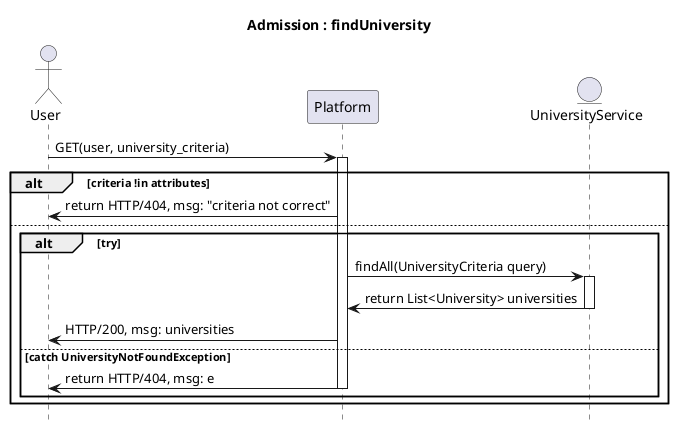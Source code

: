 @startuml

hide footbox
title Admission : findUniversity
actor User
participant Platform
entity UniversityService

User -> Platform : GET(user, university_criteria)
activate Platform
alt criteria !in attributes
    Platform -> User : return HTTP/404, msg: "criteria not correct"
else

    alt try

        Platform -> UniversityService : findAll(UniversityCriteria query)
        activate UniversityService
        UniversityService -> Platform : return List<University> universities
        deactivate UniversityService

        Platform -> User: HTTP/200, msg: universities

    else catch UniversityNotFoundException

        Platform -> User : return HTTP/404, msg: e

        deactivate Platform
    end
end

@enduml